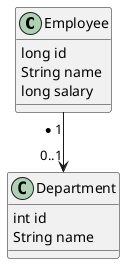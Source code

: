 @startuml

class Employee {
	long id
	String name
	long salary
}

class Department {
	int id
	String name
}

Employee "*1" --> "0..1" Department

@enduml